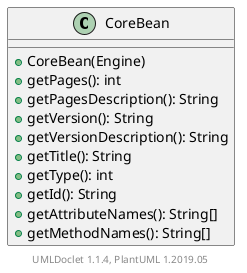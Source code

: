 @startuml

    class CoreBean [[CoreBean.html]] {
        +CoreBean(Engine)
        +getPages(): int
        +getPagesDescription(): String
        +getVersion(): String
        +getVersionDescription(): String
        +getTitle(): String
        +getType(): int
        +getId(): String
        +getAttributeNames(): String[]
        +getMethodNames(): String[]
    }


    center footer UMLDoclet 1.1.4, PlantUML 1.2019.05
@enduml
